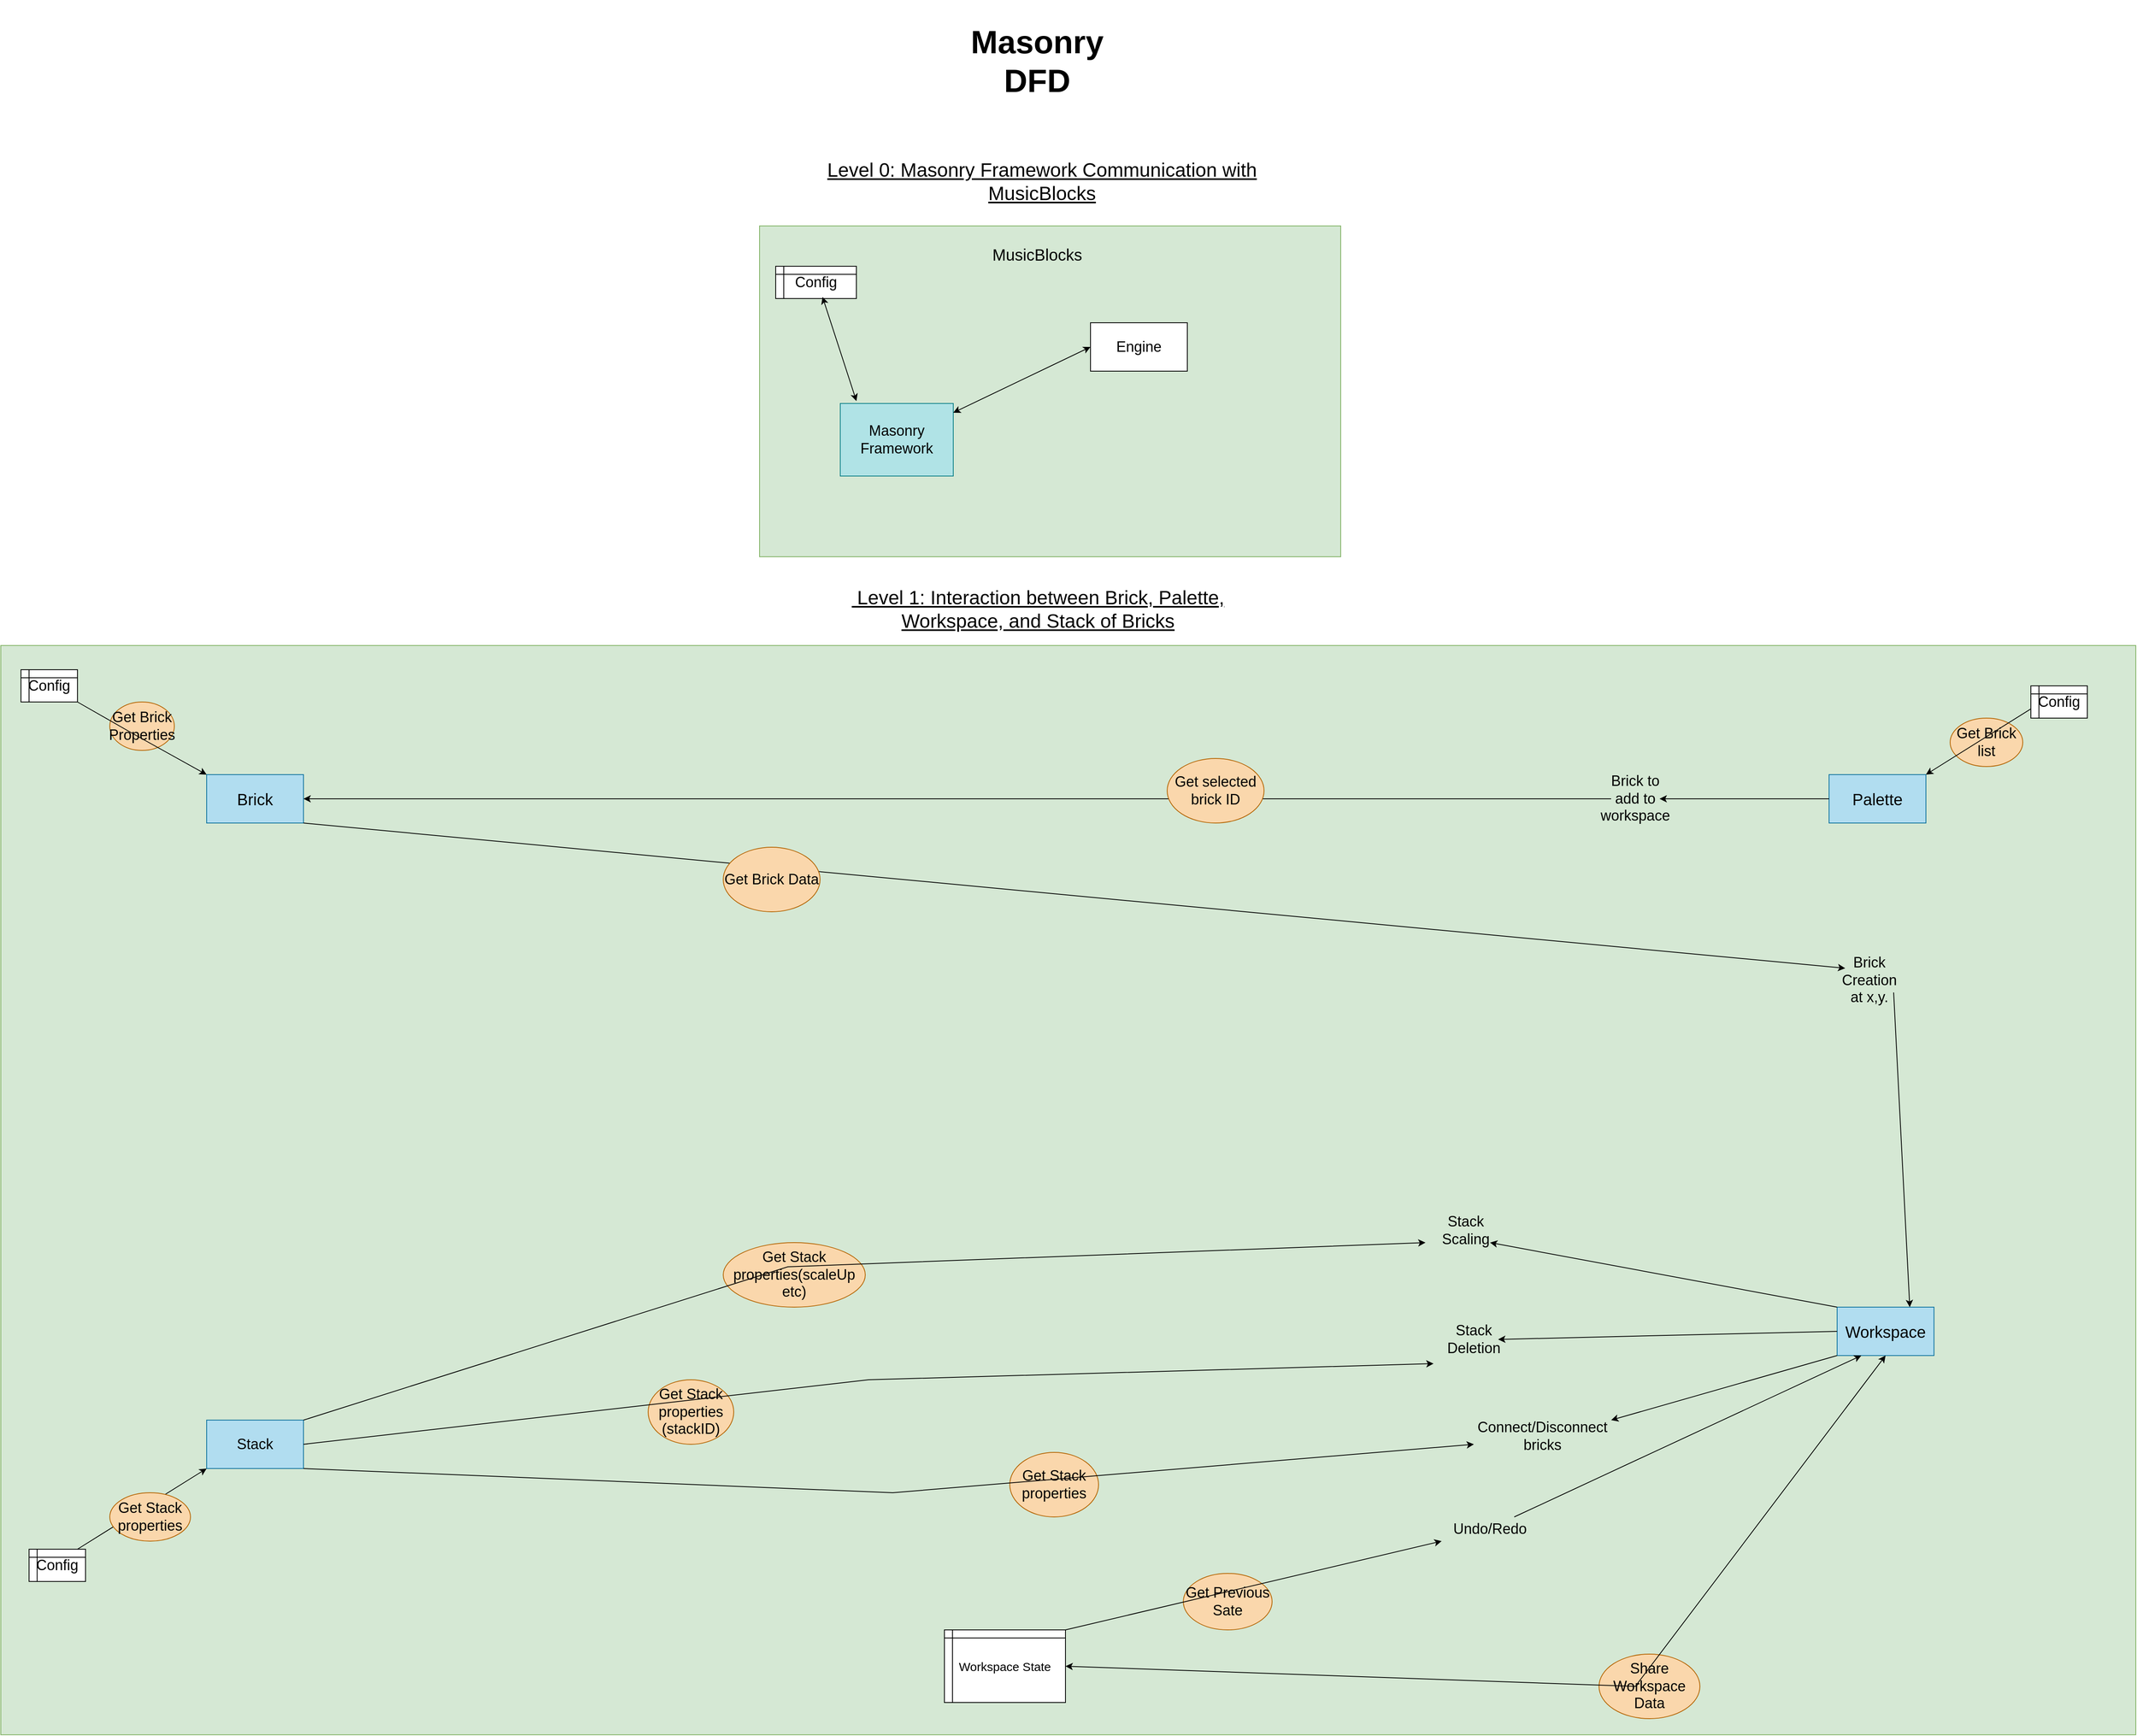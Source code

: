 <mxfile version="24.5.3" type="device">
  <diagram name="Page-1" id="Gr0Z9Re3hkv6T5e98D3b">
    <mxGraphModel dx="4522" dy="1686" grid="1" gridSize="10" guides="1" tooltips="1" connect="1" arrows="1" fold="1" page="1" pageScale="1" pageWidth="827" pageHeight="1169" math="0" shadow="0">
      <root>
        <mxCell id="0" />
        <mxCell id="1" parent="0" />
        <mxCell id="KOgMkdajzI97pqDF37jC-1" value="&lt;div style=&quot;&quot;&gt;&lt;span style=&quot;background-color: initial;&quot;&gt;&lt;b style=&quot;&quot;&gt;&lt;font style=&quot;font-size: 40px;&quot;&gt;Masonry DFD&lt;/font&gt;&lt;/b&gt;&lt;/span&gt;&lt;/div&gt;" style="text;html=1;align=center;verticalAlign=middle;whiteSpace=wrap;rounded=0;" parent="1" vertex="1">
          <mxGeometry x="322" width="184" height="150" as="geometry" />
        </mxCell>
        <mxCell id="KOgMkdajzI97pqDF37jC-2" value="&lt;font size=&quot;1&quot; style=&quot;&quot;&gt;&lt;u style=&quot;font-size: 24px;&quot;&gt;Level 0: Masonry Framework Communication with MusicBlocks&lt;/u&gt;&lt;/font&gt;" style="text;html=1;align=center;verticalAlign=middle;whiteSpace=wrap;rounded=0;" parent="1" vertex="1">
          <mxGeometry x="150" y="210" width="540" height="30" as="geometry" />
        </mxCell>
        <mxCell id="KOgMkdajzI97pqDF37jC-3" value="" style="rounded=0;whiteSpace=wrap;html=1;fillColor=#d5e8d4;strokeColor=#82b366;" parent="1" vertex="1">
          <mxGeometry x="70" y="280" width="720" height="410" as="geometry" />
        </mxCell>
        <mxCell id="KOgMkdajzI97pqDF37jC-4" value="&lt;font style=&quot;font-size: 18px;&quot;&gt;Masonry Framework&lt;/font&gt;" style="rounded=0;whiteSpace=wrap;html=1;fillColor=#b0e3e6;strokeColor=#0e8088;" parent="1" vertex="1">
          <mxGeometry x="170" y="500" width="140" height="90" as="geometry" />
        </mxCell>
        <mxCell id="KOgMkdajzI97pqDF37jC-5" value="&lt;font style=&quot;font-size: 20px;&quot;&gt;MusicBlocks&lt;/font&gt;" style="text;html=1;align=center;verticalAlign=middle;whiteSpace=wrap;rounded=0;" parent="1" vertex="1">
          <mxGeometry x="384" y="300" width="60" height="30" as="geometry" />
        </mxCell>
        <mxCell id="KOgMkdajzI97pqDF37jC-7" value="&lt;font style=&quot;font-size: 18px;&quot;&gt;Engine&lt;/font&gt;" style="rounded=0;whiteSpace=wrap;html=1;" parent="1" vertex="1">
          <mxGeometry x="480" y="400" width="120" height="60" as="geometry" />
        </mxCell>
        <mxCell id="KOgMkdajzI97pqDF37jC-8" value="&lt;font style=&quot;font-size: 18px;&quot;&gt;Config&lt;/font&gt;" style="shape=internalStorage;whiteSpace=wrap;html=1;backgroundOutline=1;dx=10;dy=10;" parent="1" vertex="1">
          <mxGeometry x="90" y="330" width="100" height="40" as="geometry" />
        </mxCell>
        <mxCell id="KOgMkdajzI97pqDF37jC-9" value="" style="endArrow=classic;startArrow=classic;html=1;rounded=0;exitX=0.143;exitY=-0.033;exitDx=0;exitDy=0;exitPerimeter=0;entryX=0.58;entryY=0.95;entryDx=0;entryDy=0;entryPerimeter=0;" parent="1" source="KOgMkdajzI97pqDF37jC-4" target="KOgMkdajzI97pqDF37jC-8" edge="1">
          <mxGeometry width="50" height="50" relative="1" as="geometry">
            <mxPoint x="180" y="490" as="sourcePoint" />
            <mxPoint x="230" y="440" as="targetPoint" />
          </mxGeometry>
        </mxCell>
        <mxCell id="KOgMkdajzI97pqDF37jC-10" value="" style="endArrow=classic;startArrow=classic;html=1;rounded=0;" parent="1" source="KOgMkdajzI97pqDF37jC-4" edge="1">
          <mxGeometry width="50" height="50" relative="1" as="geometry">
            <mxPoint x="420" y="470" as="sourcePoint" />
            <mxPoint x="480" y="430" as="targetPoint" />
            <Array as="points">
              <mxPoint x="480" y="430" />
            </Array>
          </mxGeometry>
        </mxCell>
        <mxCell id="KOgMkdajzI97pqDF37jC-12" value="&lt;font size=&quot;1&quot; style=&quot;&quot;&gt;&lt;u style=&quot;font-size: 24px;&quot;&gt;&amp;nbsp;Level 1: Interaction between Brick, Palette, Workspace, and Stack of Bricks&lt;/u&gt;&lt;/font&gt;" style="text;html=1;align=center;verticalAlign=middle;whiteSpace=wrap;rounded=0;" parent="1" vertex="1">
          <mxGeometry x="160" y="740" width="510" height="30" as="geometry" />
        </mxCell>
        <mxCell id="KOgMkdajzI97pqDF37jC-64" value="" style="rounded=0;whiteSpace=wrap;html=1;fillColor=#d5e8d4;strokeColor=#82b366;" parent="1" vertex="1">
          <mxGeometry x="-870" y="800" width="2645" height="1350" as="geometry" />
        </mxCell>
        <mxCell id="zZqLxs5Sc7AT6L9CPlax-1" value="&lt;font style=&quot;font-size: 20px;&quot;&gt;Brick&lt;/font&gt;" style="rounded=0;whiteSpace=wrap;html=1;fillColor=#b1ddf0;strokeColor=#10739e;" parent="1" vertex="1">
          <mxGeometry x="-615" y="960" width="120" height="60" as="geometry" />
        </mxCell>
        <mxCell id="zZqLxs5Sc7AT6L9CPlax-2" value="&lt;font style=&quot;font-size: 20px;&quot;&gt;Palette&lt;/font&gt;" style="rounded=0;whiteSpace=wrap;html=1;fillColor=#b1ddf0;strokeColor=#10739e;" parent="1" vertex="1">
          <mxGeometry x="1395" y="960" width="120" height="60" as="geometry" />
        </mxCell>
        <mxCell id="zZqLxs5Sc7AT6L9CPlax-3" value="&lt;font style=&quot;font-size: 18px;&quot;&gt;Stack&lt;/font&gt;" style="rounded=0;whiteSpace=wrap;html=1;fillColor=#b1ddf0;strokeColor=#10739e;" parent="1" vertex="1">
          <mxGeometry x="-615" y="1760" width="120" height="60" as="geometry" />
        </mxCell>
        <mxCell id="zZqLxs5Sc7AT6L9CPlax-4" value="&lt;font style=&quot;font-size: 20px;&quot;&gt;Workspace&lt;/font&gt;" style="rounded=0;whiteSpace=wrap;html=1;fillColor=#b1ddf0;strokeColor=#10739e;" parent="1" vertex="1">
          <mxGeometry x="1405" y="1620" width="120" height="60" as="geometry" />
        </mxCell>
        <mxCell id="XGvi7kigQLqcWtUrIY-w-1" value="&lt;font style=&quot;font-size: 18px;&quot;&gt;Config&lt;/font&gt;" style="shape=internalStorage;whiteSpace=wrap;html=1;backgroundOutline=1;dx=10;dy=10;" parent="1" vertex="1">
          <mxGeometry x="-845" y="830" width="70" height="40" as="geometry" />
        </mxCell>
        <mxCell id="XGvi7kigQLqcWtUrIY-w-2" value="&lt;font style=&quot;font-size: 18px;&quot;&gt;Config&lt;/font&gt;" style="shape=internalStorage;whiteSpace=wrap;html=1;backgroundOutline=1;dx=10;dy=10;" parent="1" vertex="1">
          <mxGeometry x="1645" y="850" width="70" height="40" as="geometry" />
        </mxCell>
        <mxCell id="J-vUslpCRadgWDWfEH3T-1" value="&lt;font style=&quot;font-size: 18px;&quot;&gt;Get Brick Properties&lt;/font&gt;" style="ellipse;whiteSpace=wrap;html=1;fillColor=#fad7ac;strokeColor=#b46504;" vertex="1" parent="1">
          <mxGeometry x="-735" y="870" width="80" height="60" as="geometry" />
        </mxCell>
        <mxCell id="J-vUslpCRadgWDWfEH3T-2" value="" style="endArrow=classic;html=1;rounded=0;exitX=1;exitY=1;exitDx=0;exitDy=0;entryX=0;entryY=0;entryDx=0;entryDy=0;" edge="1" parent="1" source="XGvi7kigQLqcWtUrIY-w-1" target="zZqLxs5Sc7AT6L9CPlax-1">
          <mxGeometry width="50" height="50" relative="1" as="geometry">
            <mxPoint x="-695" y="920" as="sourcePoint" />
            <mxPoint x="-645" y="870" as="targetPoint" />
            <Array as="points">
              <mxPoint x="-705" y="910" />
            </Array>
          </mxGeometry>
        </mxCell>
        <mxCell id="J-vUslpCRadgWDWfEH3T-5" value="&lt;font style=&quot;font-size: 18px;&quot;&gt;Config&lt;/font&gt;" style="shape=internalStorage;whiteSpace=wrap;html=1;backgroundOutline=1;dx=10;dy=10;" vertex="1" parent="1">
          <mxGeometry x="-835" y="1920" width="70" height="40" as="geometry" />
        </mxCell>
        <mxCell id="J-vUslpCRadgWDWfEH3T-6" value="" style="endArrow=classic;html=1;rounded=0;entryX=0;entryY=1;entryDx=0;entryDy=0;" edge="1" parent="1" target="zZqLxs5Sc7AT6L9CPlax-3">
          <mxGeometry width="50" height="50" relative="1" as="geometry">
            <mxPoint x="-775" y="1920" as="sourcePoint" />
            <mxPoint x="-725" y="1870" as="targetPoint" />
          </mxGeometry>
        </mxCell>
        <mxCell id="J-vUslpCRadgWDWfEH3T-7" value="&lt;font style=&quot;font-size: 18px;&quot;&gt;Get Stack properties&lt;/font&gt;" style="ellipse;whiteSpace=wrap;html=1;fillColor=#fad7ac;strokeColor=#b46504;" vertex="1" parent="1">
          <mxGeometry x="-735" y="1850" width="100" height="60" as="geometry" />
        </mxCell>
        <mxCell id="J-vUslpCRadgWDWfEH3T-8" value="&lt;font style=&quot;font-size: 18px;&quot;&gt;Get Brick list&lt;/font&gt;" style="ellipse;whiteSpace=wrap;html=1;fillColor=#fad7ac;strokeColor=#b46504;" vertex="1" parent="1">
          <mxGeometry x="1545" y="890" width="90" height="60" as="geometry" />
        </mxCell>
        <mxCell id="J-vUslpCRadgWDWfEH3T-9" value="" style="endArrow=classic;html=1;rounded=0;exitX=0.951;exitY=0.058;exitDx=0;exitDy=0;exitPerimeter=0;entryX=1;entryY=0;entryDx=0;entryDy=0;" edge="1" parent="1" source="KOgMkdajzI97pqDF37jC-64" target="zZqLxs5Sc7AT6L9CPlax-2">
          <mxGeometry width="50" height="50" relative="1" as="geometry">
            <mxPoint x="1685" y="950" as="sourcePoint" />
            <mxPoint x="1735" y="900" as="targetPoint" />
          </mxGeometry>
        </mxCell>
        <mxCell id="J-vUslpCRadgWDWfEH3T-10" value="&lt;font style=&quot;font-size: 15px;&quot;&gt;Workspace State&lt;/font&gt;" style="shape=internalStorage;whiteSpace=wrap;html=1;backgroundOutline=1;dx=10;dy=10;" vertex="1" parent="1">
          <mxGeometry x="299" y="2020" width="150" height="90" as="geometry" />
        </mxCell>
        <mxCell id="J-vUslpCRadgWDWfEH3T-11" value="&lt;font style=&quot;font-size: 18px;&quot;&gt;Share Workspace Data&lt;/font&gt;" style="ellipse;whiteSpace=wrap;html=1;fillColor=#fad7ac;strokeColor=#b46504;" vertex="1" parent="1">
          <mxGeometry x="1110" y="2050" width="125" height="80" as="geometry" />
        </mxCell>
        <mxCell id="J-vUslpCRadgWDWfEH3T-15" value="" style="endArrow=classic;html=1;rounded=0;exitX=0;exitY=0.5;exitDx=0;exitDy=0;entryX=1;entryY=0.5;entryDx=0;entryDy=0;" edge="1" parent="1" source="J-vUslpCRadgWDWfEH3T-14" target="zZqLxs5Sc7AT6L9CPlax-1">
          <mxGeometry width="50" height="50" relative="1" as="geometry">
            <mxPoint x="595" y="1020" as="sourcePoint" />
            <mxPoint x="645" y="970" as="targetPoint" />
          </mxGeometry>
        </mxCell>
        <mxCell id="J-vUslpCRadgWDWfEH3T-17" value="" style="endArrow=classic;html=1;rounded=0;exitX=0;exitY=0.5;exitDx=0;exitDy=0;entryX=1;entryY=0.5;entryDx=0;entryDy=0;" edge="1" parent="1" source="zZqLxs5Sc7AT6L9CPlax-2" target="J-vUslpCRadgWDWfEH3T-14">
          <mxGeometry width="50" height="50" relative="1" as="geometry">
            <mxPoint x="1395" y="990" as="sourcePoint" />
            <mxPoint x="-495" y="990" as="targetPoint" />
          </mxGeometry>
        </mxCell>
        <mxCell id="J-vUslpCRadgWDWfEH3T-14" value="&lt;div style=&quot;&quot;&gt;&lt;span style=&quot;font-size: 18px; background-color: initial;&quot;&gt;Brick to add to workspace&lt;/span&gt;&lt;/div&gt;" style="text;html=1;align=center;verticalAlign=middle;whiteSpace=wrap;rounded=0;" vertex="1" parent="1">
          <mxGeometry x="1125" y="975" width="60" height="30" as="geometry" />
        </mxCell>
        <mxCell id="J-vUslpCRadgWDWfEH3T-18" value="&lt;font style=&quot;font-size: 18px;&quot;&gt;Get selected brick ID&lt;/font&gt;" style="ellipse;whiteSpace=wrap;html=1;fillColor=#fad7ac;strokeColor=#b46504;" vertex="1" parent="1">
          <mxGeometry x="575" y="940" width="120" height="80" as="geometry" />
        </mxCell>
        <mxCell id="J-vUslpCRadgWDWfEH3T-21" value="" style="endArrow=classic;html=1;rounded=0;exitX=1;exitY=1;exitDx=0;exitDy=0;entryX=0.75;entryY=0;entryDx=0;entryDy=0;" edge="1" parent="1" source="J-vUslpCRadgWDWfEH3T-19" target="zZqLxs5Sc7AT6L9CPlax-4">
          <mxGeometry width="50" height="50" relative="1" as="geometry">
            <mxPoint x="-205" y="1170" as="sourcePoint" />
            <mxPoint x="-155" y="1120" as="targetPoint" />
          </mxGeometry>
        </mxCell>
        <mxCell id="J-vUslpCRadgWDWfEH3T-22" value="" style="endArrow=classic;html=1;rounded=0;exitX=1;exitY=1;exitDx=0;exitDy=0;entryX=0;entryY=0;entryDx=0;entryDy=0;" edge="1" parent="1" source="zZqLxs5Sc7AT6L9CPlax-1" target="J-vUslpCRadgWDWfEH3T-19">
          <mxGeometry width="50" height="50" relative="1" as="geometry">
            <mxPoint x="-495" y="1020" as="sourcePoint" />
            <mxPoint x="1395" y="1760" as="targetPoint" />
          </mxGeometry>
        </mxCell>
        <mxCell id="J-vUslpCRadgWDWfEH3T-19" value="&lt;font style=&quot;font-size: 18px;&quot;&gt;Brick Creation at x,y.&lt;/font&gt;" style="text;html=1;align=center;verticalAlign=middle;whiteSpace=wrap;rounded=0;" vertex="1" parent="1">
          <mxGeometry x="1415" y="1200" width="60" height="30" as="geometry" />
        </mxCell>
        <mxCell id="J-vUslpCRadgWDWfEH3T-24" value="&lt;span style=&quot;font-size: 18px;&quot;&gt;Get Brick Data&lt;/span&gt;" style="ellipse;whiteSpace=wrap;html=1;fillColor=#fad7ac;strokeColor=#b46504;" vertex="1" parent="1">
          <mxGeometry x="25" y="1050" width="120" height="80" as="geometry" />
        </mxCell>
        <mxCell id="J-vUslpCRadgWDWfEH3T-33" value="" style="endArrow=classic;html=1;rounded=0;exitX=0;exitY=1;exitDx=0;exitDy=0;" edge="1" parent="1" source="zZqLxs5Sc7AT6L9CPlax-4">
          <mxGeometry width="50" height="50" relative="1" as="geometry">
            <mxPoint x="1395" y="1820" as="sourcePoint" />
            <mxPoint x="1125" y="1760" as="targetPoint" />
          </mxGeometry>
        </mxCell>
        <mxCell id="J-vUslpCRadgWDWfEH3T-26" value="&lt;span style=&quot;font-size: 18px;&quot;&gt;Connect/Disconnect bricks&lt;/span&gt;" style="text;html=1;align=center;verticalAlign=middle;whiteSpace=wrap;rounded=0;" vertex="1" parent="1">
          <mxGeometry x="1010" y="1740" width="60" height="80" as="geometry" />
        </mxCell>
        <mxCell id="J-vUslpCRadgWDWfEH3T-34" value="&lt;font style=&quot;font-size: 18px;&quot;&gt;Get Stack properties&lt;/font&gt;" style="ellipse;whiteSpace=wrap;html=1;fillColor=#fad7ac;strokeColor=#b46504;" vertex="1" parent="1">
          <mxGeometry x="380" y="1800" width="110" height="80" as="geometry" />
        </mxCell>
        <mxCell id="J-vUslpCRadgWDWfEH3T-25" value="&lt;font style=&quot;font-size: 18px;&quot;&gt;Stack Deletion&lt;/font&gt;" style="text;html=1;align=center;verticalAlign=middle;whiteSpace=wrap;rounded=0;" vertex="1" parent="1">
          <mxGeometry x="925" y="1630" width="60" height="60" as="geometry" />
        </mxCell>
        <mxCell id="J-vUslpCRadgWDWfEH3T-42" value="" style="endArrow=classic;html=1;rounded=0;exitX=0;exitY=0;exitDx=0;exitDy=0;entryX=1;entryY=1;entryDx=0;entryDy=0;" edge="1" parent="1" source="zZqLxs5Sc7AT6L9CPlax-4" target="J-vUslpCRadgWDWfEH3T-35">
          <mxGeometry width="50" height="50" relative="1" as="geometry">
            <mxPoint x="1395" y="1760" as="sourcePoint" />
            <mxPoint x="-554" y="1760" as="targetPoint" />
            <Array as="points" />
          </mxGeometry>
        </mxCell>
        <mxCell id="J-vUslpCRadgWDWfEH3T-35" value="&lt;font style=&quot;font-size: 18px;&quot;&gt;Stack Scaling&lt;/font&gt;" style="text;html=1;align=center;verticalAlign=middle;whiteSpace=wrap;rounded=0;" vertex="1" parent="1">
          <mxGeometry x="915" y="1510" width="60" height="30" as="geometry" />
        </mxCell>
        <mxCell id="J-vUslpCRadgWDWfEH3T-44" value="" style="endArrow=classic;startArrow=classic;html=1;rounded=0;exitX=1;exitY=0.5;exitDx=0;exitDy=0;entryX=0.5;entryY=1;entryDx=0;entryDy=0;" edge="1" parent="1" source="J-vUslpCRadgWDWfEH3T-10" target="zZqLxs5Sc7AT6L9CPlax-4">
          <mxGeometry width="50" height="50" relative="1" as="geometry">
            <mxPoint x="875" y="2110" as="sourcePoint" />
            <mxPoint x="925" y="2060" as="targetPoint" />
            <Array as="points">
              <mxPoint x="1155" y="2090" />
            </Array>
          </mxGeometry>
        </mxCell>
        <mxCell id="J-vUslpCRadgWDWfEH3T-45" value="&lt;font style=&quot;font-size: 18px;&quot;&gt;Get Stack properties (stackID)&lt;/font&gt;" style="ellipse;whiteSpace=wrap;html=1;fillColor=#fad7ac;strokeColor=#b46504;" vertex="1" parent="1">
          <mxGeometry x="-68" y="1710" width="106" height="80" as="geometry" />
        </mxCell>
        <mxCell id="J-vUslpCRadgWDWfEH3T-46" value="&lt;font style=&quot;font-size: 18px;&quot;&gt;Get Stack properties(scaleUp etc)&lt;/font&gt;" style="ellipse;whiteSpace=wrap;html=1;fillColor=#fad7ac;strokeColor=#b46504;" vertex="1" parent="1">
          <mxGeometry x="25" y="1540" width="176" height="80" as="geometry" />
        </mxCell>
        <mxCell id="J-vUslpCRadgWDWfEH3T-50" value="&lt;font style=&quot;font-size: 18px;&quot;&gt;Get Previous Sate&lt;/font&gt;" style="ellipse;whiteSpace=wrap;html=1;fillColor=#fad7ac;strokeColor=#b46504;" vertex="1" parent="1">
          <mxGeometry x="595" y="1950" width="110" height="70" as="geometry" />
        </mxCell>
        <mxCell id="J-vUslpCRadgWDWfEH3T-51" value="" style="endArrow=classic;html=1;rounded=0;exitX=1;exitY=0;exitDx=0;exitDy=0;entryX=0.25;entryY=1;entryDx=0;entryDy=0;" edge="1" parent="1" source="J-vUslpCRadgWDWfEH3T-49" target="zZqLxs5Sc7AT6L9CPlax-4">
          <mxGeometry width="50" height="50" relative="1" as="geometry">
            <mxPoint x="555" y="2090" as="sourcePoint" />
            <mxPoint x="605" y="2040" as="targetPoint" />
            <Array as="points" />
          </mxGeometry>
        </mxCell>
        <mxCell id="J-vUslpCRadgWDWfEH3T-52" value="" style="endArrow=classic;html=1;rounded=0;exitX=1;exitY=0;exitDx=0;exitDy=0;" edge="1" parent="1" source="J-vUslpCRadgWDWfEH3T-10">
          <mxGeometry width="50" height="50" relative="1" as="geometry">
            <mxPoint x="462" y="2120" as="sourcePoint" />
            <mxPoint x="915" y="1910" as="targetPoint" />
            <Array as="points" />
          </mxGeometry>
        </mxCell>
        <mxCell id="J-vUslpCRadgWDWfEH3T-49" value="&lt;font style=&quot;font-size: 18px;&quot;&gt;Undo/Redo&lt;/font&gt;" style="text;html=1;align=center;verticalAlign=middle;whiteSpace=wrap;rounded=0;" vertex="1" parent="1">
          <mxGeometry x="945" y="1880" width="60" height="30" as="geometry" />
        </mxCell>
        <mxCell id="J-vUslpCRadgWDWfEH3T-53" value="" style="endArrow=classic;html=1;rounded=0;exitX=0;exitY=0.5;exitDx=0;exitDy=0;entryX=1;entryY=0.5;entryDx=0;entryDy=0;" edge="1" parent="1" source="zZqLxs5Sc7AT6L9CPlax-4" target="J-vUslpCRadgWDWfEH3T-25">
          <mxGeometry width="50" height="50" relative="1" as="geometry">
            <mxPoint x="1125" y="1720" as="sourcePoint" />
            <mxPoint x="1175" y="1670" as="targetPoint" />
          </mxGeometry>
        </mxCell>
        <mxCell id="J-vUslpCRadgWDWfEH3T-56" value="" style="endArrow=classic;html=1;rounded=0;exitX=1;exitY=0;exitDx=0;exitDy=0;" edge="1" parent="1" source="zZqLxs5Sc7AT6L9CPlax-3">
          <mxGeometry width="50" height="50" relative="1" as="geometry">
            <mxPoint x="-485" y="1740" as="sourcePoint" />
            <mxPoint x="895" y="1540" as="targetPoint" />
            <Array as="points">
              <mxPoint x="105" y="1570" />
            </Array>
          </mxGeometry>
        </mxCell>
        <mxCell id="J-vUslpCRadgWDWfEH3T-59" value="" style="endArrow=classic;html=1;rounded=0;exitX=1;exitY=0.5;exitDx=0;exitDy=0;" edge="1" parent="1" source="zZqLxs5Sc7AT6L9CPlax-3">
          <mxGeometry width="50" height="50" relative="1" as="geometry">
            <mxPoint x="-435" y="1810" as="sourcePoint" />
            <mxPoint x="905" y="1690" as="targetPoint" />
            <Array as="points">
              <mxPoint x="205" y="1710" />
            </Array>
          </mxGeometry>
        </mxCell>
        <mxCell id="J-vUslpCRadgWDWfEH3T-60" value="" style="endArrow=classic;html=1;rounded=0;exitX=1;exitY=1;exitDx=0;exitDy=0;" edge="1" parent="1" source="zZqLxs5Sc7AT6L9CPlax-3">
          <mxGeometry width="50" height="50" relative="1" as="geometry">
            <mxPoint x="-165" y="1880" as="sourcePoint" />
            <mxPoint x="955" y="1790" as="targetPoint" />
            <Array as="points">
              <mxPoint x="235" y="1850" />
            </Array>
          </mxGeometry>
        </mxCell>
      </root>
    </mxGraphModel>
  </diagram>
</mxfile>
